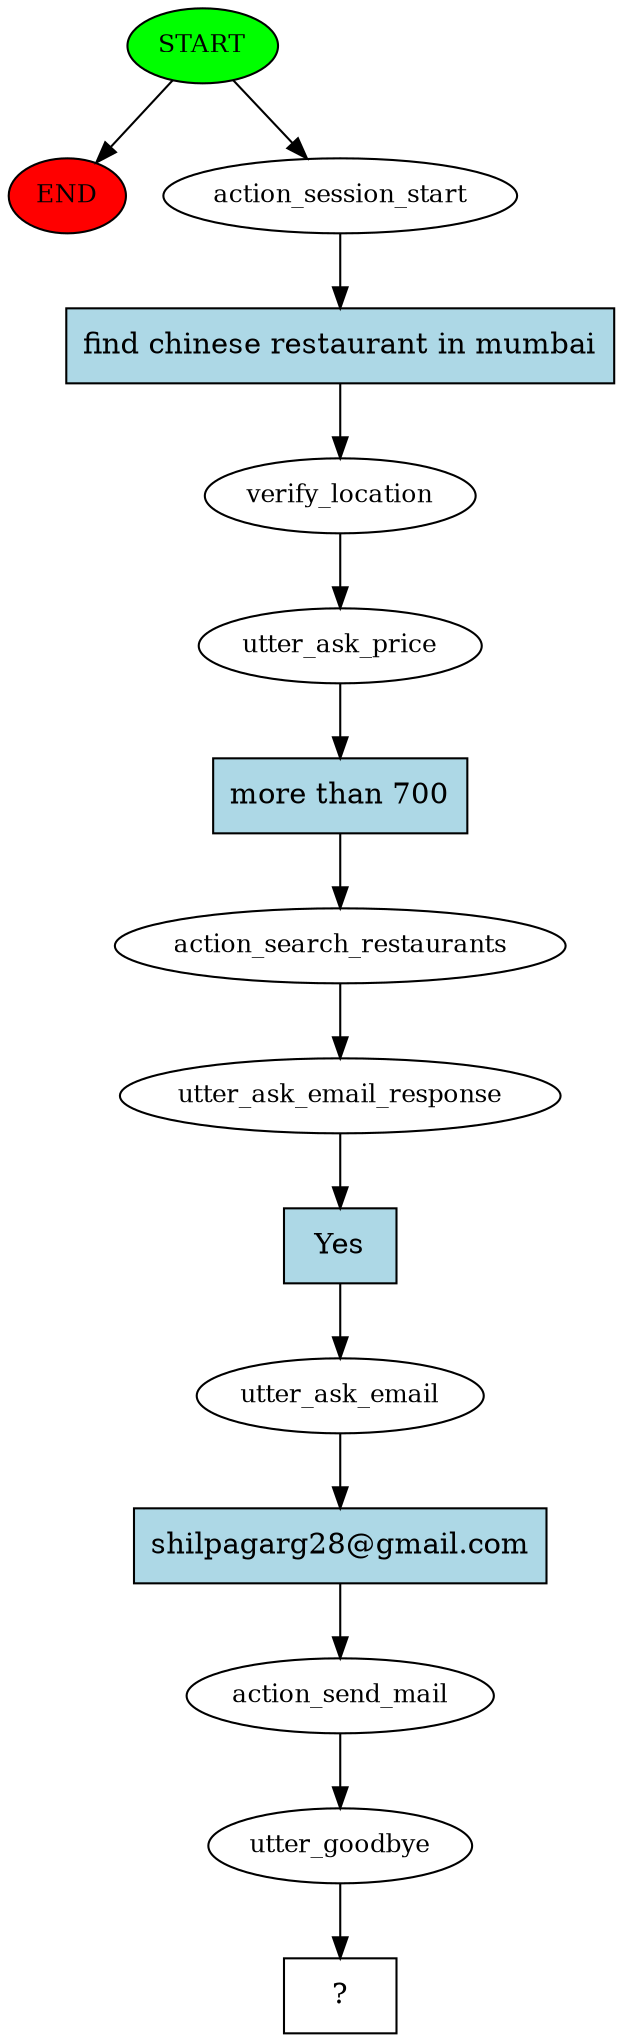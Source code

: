 digraph  {
0 [class="start active", fillcolor=green, fontsize=12, label=START, style=filled];
"-1" [class=end, fillcolor=red, fontsize=12, label=END, style=filled];
1 [class=active, fontsize=12, label=action_session_start];
2 [class=active, fontsize=12, label=verify_location];
3 [class=active, fontsize=12, label=utter_ask_price];
4 [class=active, fontsize=12, label=action_search_restaurants];
5 [class=active, fontsize=12, label=utter_ask_email_response];
6 [class=active, fontsize=12, label=utter_ask_email];
7 [class=active, fontsize=12, label=action_send_mail];
8 [class=active, fontsize=12, label=utter_goodbye];
9 [class="intent dashed active", label="  ?  ", shape=rect];
10 [class="intent active", fillcolor=lightblue, label="find chinese restaurant in mumbai", shape=rect, style=filled];
11 [class="intent active", fillcolor=lightblue, label="more than 700", shape=rect, style=filled];
12 [class="intent active", fillcolor=lightblue, label=Yes, shape=rect, style=filled];
13 [class="intent active", fillcolor=lightblue, label="shilpagarg28@gmail.com", shape=rect, style=filled];
0 -> "-1"  [class="", key=NONE, label=""];
0 -> 1  [class=active, key=NONE, label=""];
1 -> 10  [class=active, key=0];
2 -> 3  [class=active, key=NONE, label=""];
3 -> 11  [class=active, key=0];
4 -> 5  [class=active, key=NONE, label=""];
5 -> 12  [class=active, key=0];
6 -> 13  [class=active, key=0];
7 -> 8  [class=active, key=NONE, label=""];
8 -> 9  [class=active, key=NONE, label=""];
10 -> 2  [class=active, key=0];
11 -> 4  [class=active, key=0];
12 -> 6  [class=active, key=0];
13 -> 7  [class=active, key=0];
}
